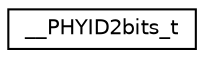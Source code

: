 digraph "Graphical Class Hierarchy"
{
  edge [fontname="Helvetica",fontsize="10",labelfontname="Helvetica",labelfontsize="10"];
  node [fontname="Helvetica",fontsize="10",shape=record];
  rankdir="LR";
  Node1 [label="__PHYID2bits_t",height=0.2,width=0.4,color="black", fillcolor="white", style="filled",URL="$union_____p_h_y_i_d2bits__t.html"];
}
